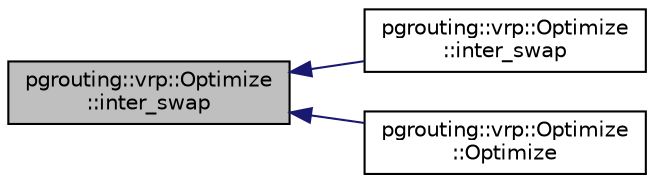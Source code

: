 digraph "pgrouting::vrp::Optimize::inter_swap"
{
  edge [fontname="Helvetica",fontsize="10",labelfontname="Helvetica",labelfontsize="10"];
  node [fontname="Helvetica",fontsize="10",shape=record];
  rankdir="LR";
  Node454 [label="pgrouting::vrp::Optimize\l::inter_swap",height=0.2,width=0.4,color="black", fillcolor="grey75", style="filled", fontcolor="black"];
  Node454 -> Node455 [dir="back",color="midnightblue",fontsize="10",style="solid",fontname="Helvetica"];
  Node455 [label="pgrouting::vrp::Optimize\l::inter_swap",height=0.2,width=0.4,color="black", fillcolor="white", style="filled",URL="$classpgrouting_1_1vrp_1_1Optimize.html#a8c70bf0623e2f035e5a17c44f65a182a"];
  Node454 -> Node456 [dir="back",color="midnightblue",fontsize="10",style="solid",fontname="Helvetica"];
  Node456 [label="pgrouting::vrp::Optimize\l::Optimize",height=0.2,width=0.4,color="black", fillcolor="white", style="filled",URL="$classpgrouting_1_1vrp_1_1Optimize.html#ac763f31b981d7a7d8f25ae029d8486f2"];
}
